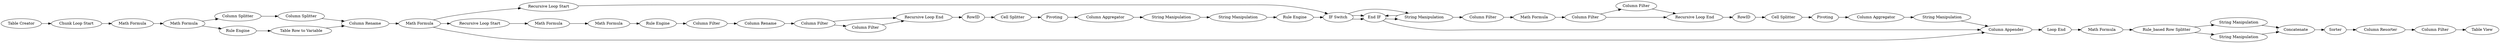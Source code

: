 digraph {
	27 [label="Column Rename"]
	51 [label="Math Formula"]
	52 [label="Math Formula"]
	53 [label="Column Splitter"]
	54 [label="Column Splitter"]
	55 [label="Rule Engine"]
	56 [label="Math Formula"]
	58 [label="Table Row to Variable"]
	34 [label="Math Formula"]
	35 [label="Math Formula"]
	36 [label="Rule Engine"]
	37 [label="Column Filter"]
	38 [label="Math Formula"]
	39 [label="Column Filter"]
	40 [label="Column Filter"]
	41 [label="Recursive Loop End"]
	42 [label="Recursive Loop Start"]
	43 [label="Cell Splitter"]
	44 [label=Pivoting]
	45 [label=RowID]
	47 [label="Column Aggregator"]
	49 [label="String Manipulation"]
	2 [label="Recursive Loop Start"]
	3 [label="Recursive Loop End"]
	6 [label="Math Formula"]
	7 [label="Rule Engine"]
	8 [label="Column Filter"]
	9 [label="Column Filter"]
	14 [label="Math Formula"]
	15 [label="Column Filter"]
	16 [label="Column Rename"]
	10 [label=RowID]
	11 [label="Cell Splitter"]
	12 [label=Pivoting]
	30 [label="Column Aggregator"]
	31 [label="String Manipulation"]
	32 [label="String Manipulation"]
	33 [label="Rule Engine"]
	34 [label="IF Switch"]
	35 [label="End IF"]
	36 [label="String Manipulation"]
	73 [label="Table Creator"]
	79 [label="Column Appender"]
	80 [label="Chunk Loop Start"]
	81 [label="Loop End"]
	82 [label="Column Resorter"]
	85 [label="Rule_based Row Splitter"]
	86 [label="String Manipulation"]
	87 [label="String Manipulation"]
	88 [label=Concatenate]
	89 [label="Math Formula"]
	90 [label=Sorter]
	91 [label="Column Filter"]
	93 [label="Table View"]
	27 -> 56
	51 -> 52
	52 -> 54
	52 -> 55
	53 -> 27
	54 -> 53
	55 -> 58
	58 -> 27
	34 -> 35
	35 -> 36
	36 -> 37
	37 -> 38
	38 -> 39
	39 -> 41
	39 -> 40
	40 -> 41
	42 -> 34
	43 -> 44
	44 -> 47
	45 -> 43
	47 -> 49
	2 -> 6
	6 -> 14
	7 -> 15
	8 -> 9
	8 -> 3
	9 -> 3
	14 -> 7
	15 -> 16
	16 -> 8
	10 -> 11
	11 -> 12
	12 -> 30
	30 -> 31
	31 -> 32
	32 -> 33
	33 -> 34
	34 -> 35
	34 -> 36
	36 -> 35
	82 -> 91
	85 -> 87
	85 -> 86
	86 -> 88
	87 -> 88
	88 -> 90
	89 -> 85
	90 -> 82
	56 -> 42
	56 -> 2
	56 -> 79
	41 -> 45
	49 -> 79
	3 -> 10
	35 -> 79
	73 -> 80
	79 -> 81
	80 -> 51
	81 -> 89
	91 -> 93
	rankdir=LR
}
